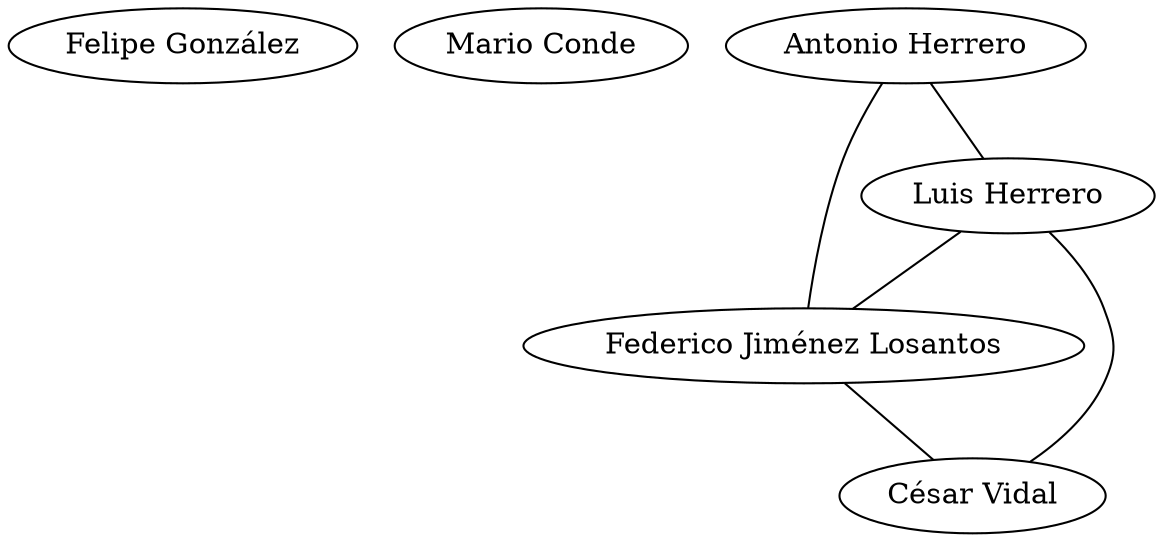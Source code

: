 graph spain {
    subgraph politicians {
        style=filled;
        color=lightgrey;
        fgm1 [
            label="Felipe González",
            full="Felipe González Márquez",
            link="https://es.wikipedia.org/wiki/Felipe_Gonz%C3%A1lez",
        ];
    }

    subgraph bankers {
        macc1 [
            label="Mario Conde",
            full="Mario Antonio Conde Conde",
            link="https://es.wikipedia.org/wiki/Mario_Conde",
        ];
    }

    subgraph journalists {
        ahl1 [
            label="Antonio Herrero",
            full="Antonio Herrero Lima",
            link="https://es.wikipedia.org/wiki/Antonio_Herrero"
        ];
        lfha1 [
            label="Luis Herrero",
            full="Luis Francisco Herrero-Tejedor Algar",
            link="https://es.wikipedia.org/wiki/Luis_Herrero"
        ];
        fjl1 [
            label="Federico Jiménez Losantos",
            full="Federico Jorge Jiménez Losantos",
            link="https://es.wikipedia.org/wiki/Federico_Jim%C3%A9nez_Losantos"
        ]
        cvm1 [
            label="César Vidal",
            full="César Vidal",
            link="https://es.wikipedia.org/wiki/Federico_Jim%C3%A9nez_Losantos"
        ];

        ahl1 -- lfha1
        ahl1 -- fjl1
        lfha1 -- fjl1
        fjl1 -- cvm1
        lfha1 -- cvm1
    }
}
